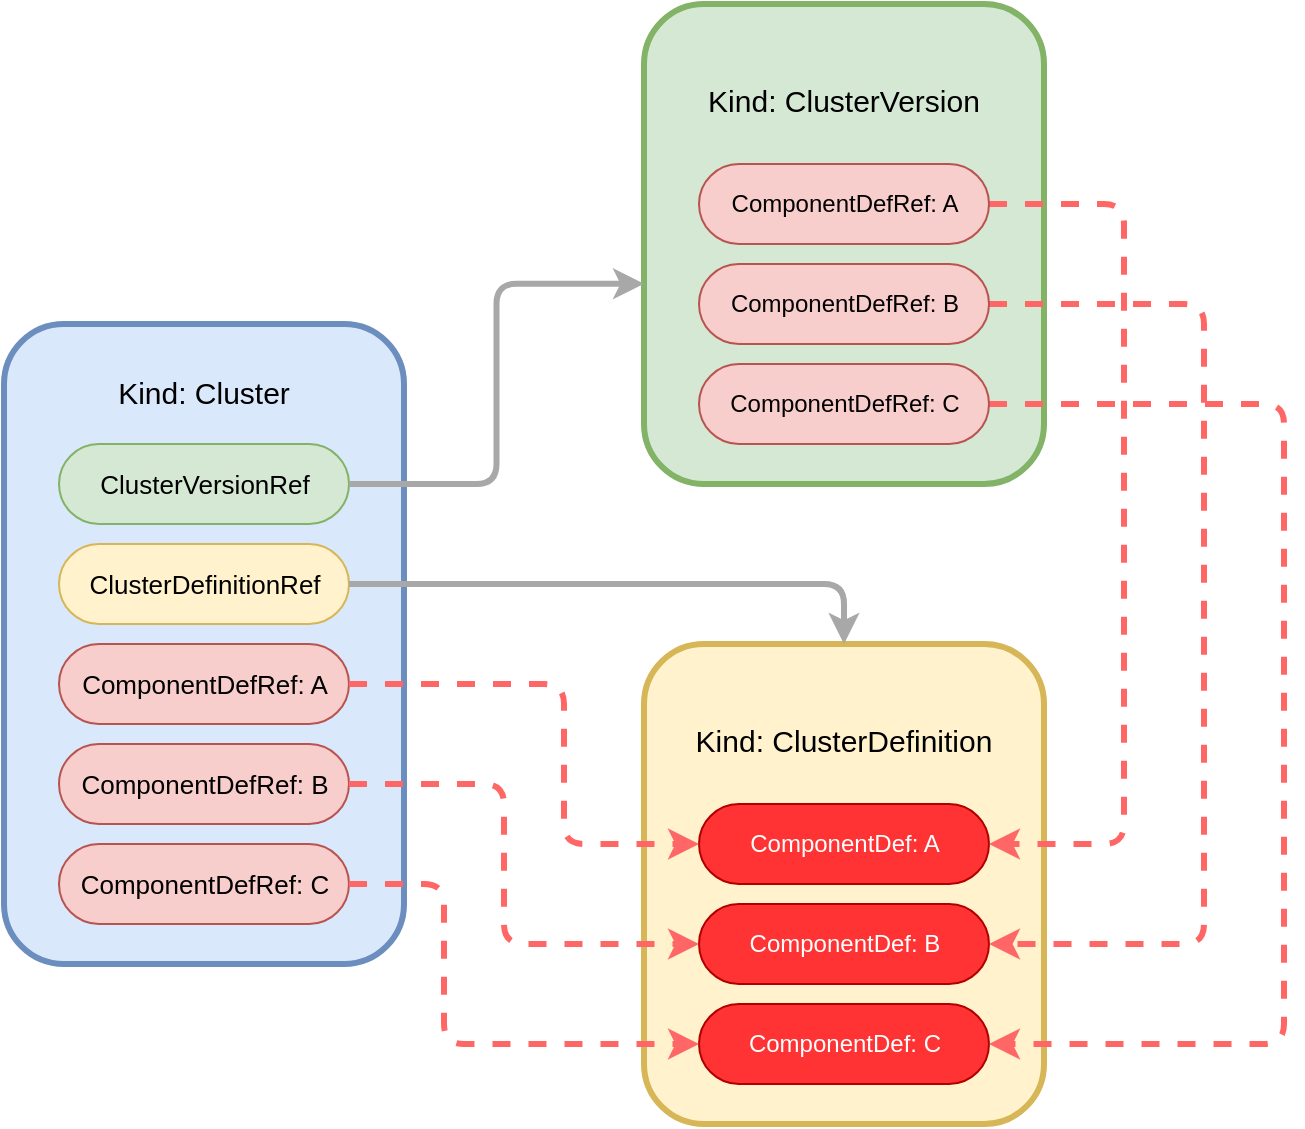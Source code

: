 <mxfile version="21.6.8" type="device">
  <diagram name="第 1 页" id="t8X5N_bDICMOE2lCqtk4">
    <mxGraphModel dx="1026" dy="743" grid="1" gridSize="10" guides="1" tooltips="1" connect="1" arrows="1" fold="1" page="1" pageScale="1" pageWidth="827" pageHeight="1169" math="0" shadow="0">
      <root>
        <mxCell id="0" />
        <mxCell id="1" parent="0" />
        <mxCell id="O8AoK5pldU6BCZB9kP4r-1" value="Kind: Cluster&lt;br&gt;&lt;br&gt;&lt;br&gt;&lt;br&gt;&lt;br&gt;&lt;br&gt;&lt;br&gt;&lt;br&gt;&lt;br&gt;&lt;br&gt;&lt;br&gt;&lt;br&gt;&lt;br&gt;&lt;br&gt;&lt;br&gt;" style="rounded=1;whiteSpace=wrap;html=1;fillColor=#dae8fc;strokeColor=#6c8ebf;strokeWidth=3;fontSize=15;" parent="1" vertex="1">
          <mxGeometry x="80" y="320" width="200" height="320" as="geometry" />
        </mxCell>
        <mxCell id="O8AoK5pldU6BCZB9kP4r-2" value="Kind: ClusterDefinition&lt;br&gt;&lt;br&gt;&lt;br&gt;&lt;br&gt;&lt;br&gt;&lt;br&gt;&lt;br&gt;&lt;br&gt;&lt;br&gt;" style="rounded=1;whiteSpace=wrap;html=1;fillColor=#fff2cc;strokeColor=#d6b656;strokeWidth=3;fontSize=15;" parent="1" vertex="1">
          <mxGeometry x="400" y="480" width="200" height="240" as="geometry" />
        </mxCell>
        <mxCell id="O8AoK5pldU6BCZB9kP4r-3" value="Kind: ClusterVersion&lt;br&gt;&lt;br&gt;&lt;br&gt;&lt;br&gt;&lt;br&gt;&lt;br&gt;&lt;br&gt;&lt;br&gt;&lt;br&gt;" style="rounded=1;whiteSpace=wrap;html=1;fillColor=#d5e8d4;strokeColor=#82b366;strokeWidth=3;fontSize=15;" parent="1" vertex="1">
          <mxGeometry x="400" y="160" width="200" height="240" as="geometry" />
        </mxCell>
        <mxCell id="O8AoK5pldU6BCZB9kP4r-10" value="ComponentDef: A" style="rounded=1;whiteSpace=wrap;html=1;fillColor=#FF3333;strokeColor=#B20000;fontColor=#ffffff;arcSize=50;" parent="1" vertex="1">
          <mxGeometry x="427.5" y="560" width="145" height="40" as="geometry" />
        </mxCell>
        <mxCell id="O8AoK5pldU6BCZB9kP4r-11" value="ComponentDef: B" style="rounded=1;whiteSpace=wrap;html=1;fillColor=#FF3333;strokeColor=#B20000;fontColor=#ffffff;arcSize=50;" parent="1" vertex="1">
          <mxGeometry x="427.5" y="610" width="145" height="40" as="geometry" />
        </mxCell>
        <mxCell id="O8AoK5pldU6BCZB9kP4r-12" value="ComponentDef: C" style="rounded=1;whiteSpace=wrap;html=1;fillColor=#FF3333;strokeColor=#B20000;fontColor=#ffffff;arcSize=50;" parent="1" vertex="1">
          <mxGeometry x="427.5" y="660" width="145" height="40" as="geometry" />
        </mxCell>
        <mxCell id="O8AoK5pldU6BCZB9kP4r-16" value="" style="group" parent="1" vertex="1" connectable="0">
          <mxGeometry x="107.5" y="380" width="145" height="240" as="geometry" />
        </mxCell>
        <mxCell id="O8AoK5pldU6BCZB9kP4r-4" value="ClusterVersionRef" style="rounded=1;whiteSpace=wrap;html=1;fillColor=#d5e8d4;strokeColor=#82b366;arcSize=50;fontSize=13;" parent="O8AoK5pldU6BCZB9kP4r-16" vertex="1">
          <mxGeometry width="145" height="40" as="geometry" />
        </mxCell>
        <mxCell id="O8AoK5pldU6BCZB9kP4r-9" value="ClusterDefinitionRef" style="rounded=1;whiteSpace=wrap;html=1;fillColor=#fff2cc;strokeColor=#d6b656;arcSize=50;fontSize=13;" parent="O8AoK5pldU6BCZB9kP4r-16" vertex="1">
          <mxGeometry y="50" width="145" height="40" as="geometry" />
        </mxCell>
        <mxCell id="O8AoK5pldU6BCZB9kP4r-13" value="ComponentDefRef: A" style="rounded=1;whiteSpace=wrap;html=1;fillColor=#f8cecc;strokeColor=#b85450;arcSize=50;fontSize=13;" parent="O8AoK5pldU6BCZB9kP4r-16" vertex="1">
          <mxGeometry y="100" width="145" height="40" as="geometry" />
        </mxCell>
        <mxCell id="O8AoK5pldU6BCZB9kP4r-14" value="ComponentDefRef: B" style="rounded=1;whiteSpace=wrap;html=1;fillColor=#f8cecc;strokeColor=#b85450;arcSize=50;fontSize=13;" parent="O8AoK5pldU6BCZB9kP4r-16" vertex="1">
          <mxGeometry y="150" width="145" height="40" as="geometry" />
        </mxCell>
        <mxCell id="O8AoK5pldU6BCZB9kP4r-15" value="ComponentDefRef: C" style="rounded=1;whiteSpace=wrap;html=1;fillColor=#f8cecc;strokeColor=#b85450;arcSize=50;fontSize=13;" parent="O8AoK5pldU6BCZB9kP4r-16" vertex="1">
          <mxGeometry y="200" width="145" height="40" as="geometry" />
        </mxCell>
        <mxCell id="O8AoK5pldU6BCZB9kP4r-19" style="edgeStyle=orthogonalEdgeStyle;rounded=1;orthogonalLoop=1;jettySize=auto;html=1;exitX=1;exitY=0.5;exitDx=0;exitDy=0;entryX=0;entryY=0.583;entryDx=0;entryDy=0;strokeWidth=3;strokeColor=#A8A8A8;entryPerimeter=0;" parent="1" source="O8AoK5pldU6BCZB9kP4r-4" target="O8AoK5pldU6BCZB9kP4r-3" edge="1">
          <mxGeometry relative="1" as="geometry" />
        </mxCell>
        <mxCell id="O8AoK5pldU6BCZB9kP4r-20" style="rounded=1;orthogonalLoop=1;jettySize=auto;html=1;exitX=1;exitY=0.5;exitDx=0;exitDy=0;entryX=0;entryY=0.5;entryDx=0;entryDy=0;edgeStyle=orthogonalEdgeStyle;strokeWidth=3;dashed=1;fillColor=#f8cecc;strokeColor=#FF6666;" parent="1" source="O8AoK5pldU6BCZB9kP4r-13" target="O8AoK5pldU6BCZB9kP4r-10" edge="1">
          <mxGeometry relative="1" as="geometry">
            <Array as="points">
              <mxPoint x="360" y="500" />
              <mxPoint x="360" y="580" />
            </Array>
          </mxGeometry>
        </mxCell>
        <mxCell id="O8AoK5pldU6BCZB9kP4r-21" style="edgeStyle=orthogonalEdgeStyle;rounded=1;orthogonalLoop=1;jettySize=auto;html=1;exitX=1;exitY=0.5;exitDx=0;exitDy=0;entryX=0.5;entryY=0;entryDx=0;entryDy=0;strokeWidth=3;strokeColor=#A8A8A8;" parent="1" source="O8AoK5pldU6BCZB9kP4r-9" target="O8AoK5pldU6BCZB9kP4r-2" edge="1">
          <mxGeometry relative="1" as="geometry" />
        </mxCell>
        <mxCell id="O8AoK5pldU6BCZB9kP4r-22" style="edgeStyle=orthogonalEdgeStyle;rounded=1;orthogonalLoop=1;jettySize=auto;html=1;exitX=1;exitY=0.5;exitDx=0;exitDy=0;entryX=0;entryY=0.5;entryDx=0;entryDy=0;strokeWidth=3;dashed=1;fillColor=#f8cecc;strokeColor=#FF6666;" parent="1" source="O8AoK5pldU6BCZB9kP4r-14" target="O8AoK5pldU6BCZB9kP4r-11" edge="1">
          <mxGeometry relative="1" as="geometry">
            <Array as="points">
              <mxPoint x="330" y="550" />
              <mxPoint x="330" y="630" />
            </Array>
          </mxGeometry>
        </mxCell>
        <mxCell id="O8AoK5pldU6BCZB9kP4r-23" style="edgeStyle=orthogonalEdgeStyle;rounded=1;orthogonalLoop=1;jettySize=auto;html=1;exitX=1;exitY=0.5;exitDx=0;exitDy=0;entryX=0;entryY=0.5;entryDx=0;entryDy=0;dashed=1;strokeWidth=3;fillColor=#f8cecc;strokeColor=#FF6666;" parent="1" source="O8AoK5pldU6BCZB9kP4r-15" target="O8AoK5pldU6BCZB9kP4r-12" edge="1">
          <mxGeometry relative="1" as="geometry">
            <Array as="points">
              <mxPoint x="300" y="600" />
              <mxPoint x="300" y="680" />
            </Array>
          </mxGeometry>
        </mxCell>
        <mxCell id="O8AoK5pldU6BCZB9kP4r-27" style="edgeStyle=orthogonalEdgeStyle;rounded=1;orthogonalLoop=1;jettySize=auto;html=1;exitX=1;exitY=0.5;exitDx=0;exitDy=0;entryX=1;entryY=0.5;entryDx=0;entryDy=0;strokeWidth=3;dashed=1;fillColor=#fa6800;strokeColor=#FF6666;" parent="1" source="O8AoK5pldU6BCZB9kP4r-24" target="O8AoK5pldU6BCZB9kP4r-10" edge="1">
          <mxGeometry relative="1" as="geometry">
            <Array as="points">
              <mxPoint x="640" y="260" />
              <mxPoint x="640" y="580" />
            </Array>
          </mxGeometry>
        </mxCell>
        <mxCell id="O8AoK5pldU6BCZB9kP4r-24" value="ComponentDefRef: A" style="rounded=1;whiteSpace=wrap;html=1;fillColor=#f8cecc;strokeColor=#b85450;arcSize=50;" parent="1" vertex="1">
          <mxGeometry x="427.5" y="240" width="145" height="40" as="geometry" />
        </mxCell>
        <mxCell id="O8AoK5pldU6BCZB9kP4r-28" style="edgeStyle=orthogonalEdgeStyle;rounded=1;orthogonalLoop=1;jettySize=auto;html=1;exitX=1;exitY=0.5;exitDx=0;exitDy=0;entryX=1;entryY=0.5;entryDx=0;entryDy=0;strokeWidth=3;dashed=1;strokeColor=#FF6666;" parent="1" source="O8AoK5pldU6BCZB9kP4r-25" target="O8AoK5pldU6BCZB9kP4r-11" edge="1">
          <mxGeometry relative="1" as="geometry">
            <Array as="points">
              <mxPoint x="680" y="310" />
              <mxPoint x="680" y="630" />
            </Array>
          </mxGeometry>
        </mxCell>
        <mxCell id="O8AoK5pldU6BCZB9kP4r-25" value="ComponentDefRef: B" style="rounded=1;whiteSpace=wrap;html=1;fillColor=#f8cecc;strokeColor=#b85450;arcSize=50;" parent="1" vertex="1">
          <mxGeometry x="427.5" y="290" width="145" height="40" as="geometry" />
        </mxCell>
        <mxCell id="O8AoK5pldU6BCZB9kP4r-29" style="edgeStyle=orthogonalEdgeStyle;rounded=1;orthogonalLoop=1;jettySize=auto;html=1;exitX=1;exitY=0.5;exitDx=0;exitDy=0;entryX=1;entryY=0.5;entryDx=0;entryDy=0;strokeWidth=3;strokeColor=#FF6666;dashed=1;" parent="1" source="O8AoK5pldU6BCZB9kP4r-26" target="O8AoK5pldU6BCZB9kP4r-12" edge="1">
          <mxGeometry relative="1" as="geometry">
            <Array as="points">
              <mxPoint x="720" y="360" />
              <mxPoint x="720" y="680" />
            </Array>
          </mxGeometry>
        </mxCell>
        <mxCell id="O8AoK5pldU6BCZB9kP4r-26" value="ComponentDefRef: C" style="rounded=1;whiteSpace=wrap;html=1;fillColor=#f8cecc;strokeColor=#b85450;arcSize=50;" parent="1" vertex="1">
          <mxGeometry x="427.5" y="340" width="145" height="40" as="geometry" />
        </mxCell>
      </root>
    </mxGraphModel>
  </diagram>
</mxfile>
